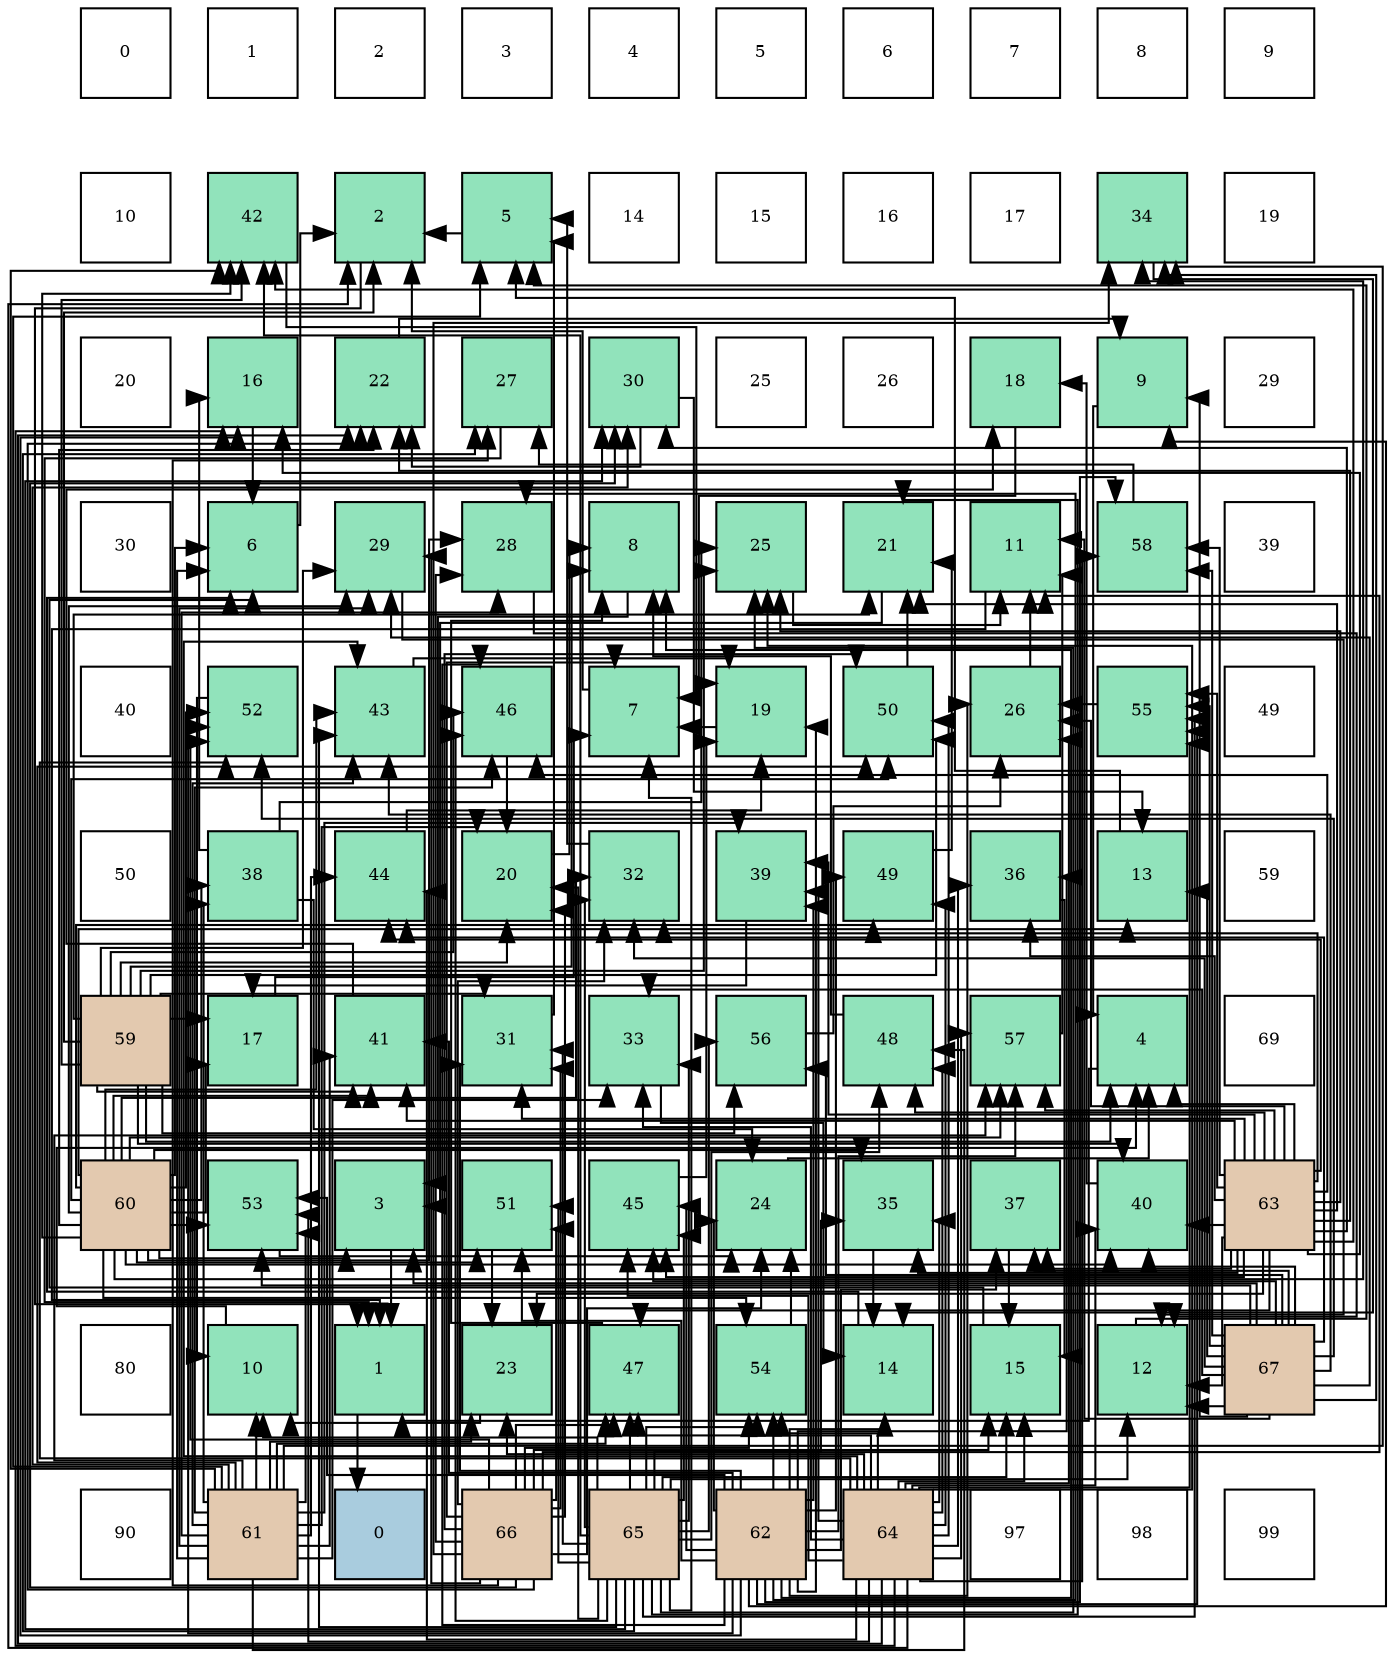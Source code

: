 digraph layout{
 rankdir=TB;
 splines=ortho;
 node [style=filled shape=square fixedsize=true width=0.6];
0[label="0", fontsize=8, fillcolor="#ffffff"];
1[label="1", fontsize=8, fillcolor="#ffffff"];
2[label="2", fontsize=8, fillcolor="#ffffff"];
3[label="3", fontsize=8, fillcolor="#ffffff"];
4[label="4", fontsize=8, fillcolor="#ffffff"];
5[label="5", fontsize=8, fillcolor="#ffffff"];
6[label="6", fontsize=8, fillcolor="#ffffff"];
7[label="7", fontsize=8, fillcolor="#ffffff"];
8[label="8", fontsize=8, fillcolor="#ffffff"];
9[label="9", fontsize=8, fillcolor="#ffffff"];
10[label="10", fontsize=8, fillcolor="#ffffff"];
11[label="42", fontsize=8, fillcolor="#91e3bb"];
12[label="2", fontsize=8, fillcolor="#91e3bb"];
13[label="5", fontsize=8, fillcolor="#91e3bb"];
14[label="14", fontsize=8, fillcolor="#ffffff"];
15[label="15", fontsize=8, fillcolor="#ffffff"];
16[label="16", fontsize=8, fillcolor="#ffffff"];
17[label="17", fontsize=8, fillcolor="#ffffff"];
18[label="34", fontsize=8, fillcolor="#91e3bb"];
19[label="19", fontsize=8, fillcolor="#ffffff"];
20[label="20", fontsize=8, fillcolor="#ffffff"];
21[label="16", fontsize=8, fillcolor="#91e3bb"];
22[label="22", fontsize=8, fillcolor="#91e3bb"];
23[label="27", fontsize=8, fillcolor="#91e3bb"];
24[label="30", fontsize=8, fillcolor="#91e3bb"];
25[label="25", fontsize=8, fillcolor="#ffffff"];
26[label="26", fontsize=8, fillcolor="#ffffff"];
27[label="18", fontsize=8, fillcolor="#91e3bb"];
28[label="9", fontsize=8, fillcolor="#91e3bb"];
29[label="29", fontsize=8, fillcolor="#ffffff"];
30[label="30", fontsize=8, fillcolor="#ffffff"];
31[label="6", fontsize=8, fillcolor="#91e3bb"];
32[label="29", fontsize=8, fillcolor="#91e3bb"];
33[label="28", fontsize=8, fillcolor="#91e3bb"];
34[label="8", fontsize=8, fillcolor="#91e3bb"];
35[label="25", fontsize=8, fillcolor="#91e3bb"];
36[label="21", fontsize=8, fillcolor="#91e3bb"];
37[label="11", fontsize=8, fillcolor="#91e3bb"];
38[label="58", fontsize=8, fillcolor="#91e3bb"];
39[label="39", fontsize=8, fillcolor="#ffffff"];
40[label="40", fontsize=8, fillcolor="#ffffff"];
41[label="52", fontsize=8, fillcolor="#91e3bb"];
42[label="43", fontsize=8, fillcolor="#91e3bb"];
43[label="46", fontsize=8, fillcolor="#91e3bb"];
44[label="7", fontsize=8, fillcolor="#91e3bb"];
45[label="19", fontsize=8, fillcolor="#91e3bb"];
46[label="50", fontsize=8, fillcolor="#91e3bb"];
47[label="26", fontsize=8, fillcolor="#91e3bb"];
48[label="55", fontsize=8, fillcolor="#91e3bb"];
49[label="49", fontsize=8, fillcolor="#ffffff"];
50[label="50", fontsize=8, fillcolor="#ffffff"];
51[label="38", fontsize=8, fillcolor="#91e3bb"];
52[label="44", fontsize=8, fillcolor="#91e3bb"];
53[label="20", fontsize=8, fillcolor="#91e3bb"];
54[label="32", fontsize=8, fillcolor="#91e3bb"];
55[label="39", fontsize=8, fillcolor="#91e3bb"];
56[label="49", fontsize=8, fillcolor="#91e3bb"];
57[label="36", fontsize=8, fillcolor="#91e3bb"];
58[label="13", fontsize=8, fillcolor="#91e3bb"];
59[label="59", fontsize=8, fillcolor="#ffffff"];
60[label="59", fontsize=8, fillcolor="#e3c9af"];
61[label="17", fontsize=8, fillcolor="#91e3bb"];
62[label="41", fontsize=8, fillcolor="#91e3bb"];
63[label="31", fontsize=8, fillcolor="#91e3bb"];
64[label="33", fontsize=8, fillcolor="#91e3bb"];
65[label="56", fontsize=8, fillcolor="#91e3bb"];
66[label="48", fontsize=8, fillcolor="#91e3bb"];
67[label="57", fontsize=8, fillcolor="#91e3bb"];
68[label="4", fontsize=8, fillcolor="#91e3bb"];
69[label="69", fontsize=8, fillcolor="#ffffff"];
70[label="60", fontsize=8, fillcolor="#e3c9af"];
71[label="53", fontsize=8, fillcolor="#91e3bb"];
72[label="3", fontsize=8, fillcolor="#91e3bb"];
73[label="51", fontsize=8, fillcolor="#91e3bb"];
74[label="45", fontsize=8, fillcolor="#91e3bb"];
75[label="24", fontsize=8, fillcolor="#91e3bb"];
76[label="35", fontsize=8, fillcolor="#91e3bb"];
77[label="37", fontsize=8, fillcolor="#91e3bb"];
78[label="40", fontsize=8, fillcolor="#91e3bb"];
79[label="63", fontsize=8, fillcolor="#e3c9af"];
80[label="80", fontsize=8, fillcolor="#ffffff"];
81[label="10", fontsize=8, fillcolor="#91e3bb"];
82[label="1", fontsize=8, fillcolor="#91e3bb"];
83[label="23", fontsize=8, fillcolor="#91e3bb"];
84[label="47", fontsize=8, fillcolor="#91e3bb"];
85[label="54", fontsize=8, fillcolor="#91e3bb"];
86[label="14", fontsize=8, fillcolor="#91e3bb"];
87[label="15", fontsize=8, fillcolor="#91e3bb"];
88[label="12", fontsize=8, fillcolor="#91e3bb"];
89[label="67", fontsize=8, fillcolor="#e3c9af"];
90[label="90", fontsize=8, fillcolor="#ffffff"];
91[label="61", fontsize=8, fillcolor="#e3c9af"];
92[label="0", fontsize=8, fillcolor="#a9ccde"];
93[label="66", fontsize=8, fillcolor="#e3c9af"];
94[label="65", fontsize=8, fillcolor="#e3c9af"];
95[label="62", fontsize=8, fillcolor="#e3c9af"];
96[label="64", fontsize=8, fillcolor="#e3c9af"];
97[label="97", fontsize=8, fillcolor="#ffffff"];
98[label="98", fontsize=8, fillcolor="#ffffff"];
99[label="99", fontsize=8, fillcolor="#ffffff"];
edge [constraint=false, style=vis];82 -> 92;
12 -> 82;
72 -> 82;
68 -> 82;
13 -> 12;
31 -> 12;
44 -> 12;
34 -> 72;
28 -> 68;
81 -> 68;
37 -> 82;
88 -> 13;
58 -> 13;
86 -> 31;
87 -> 31;
21 -> 31;
61 -> 44;
27 -> 44;
45 -> 44;
53 -> 34;
36 -> 72;
22 -> 28;
83 -> 81;
75 -> 68;
35 -> 37;
47 -> 37;
23 -> 82;
33 -> 88;
32 -> 88;
24 -> 58;
24 -> 22;
63 -> 13;
54 -> 13;
64 -> 86;
18 -> 86;
76 -> 86;
57 -> 87;
77 -> 87;
51 -> 21;
51 -> 75;
51 -> 35;
55 -> 61;
78 -> 27;
62 -> 27;
11 -> 45;
42 -> 45;
52 -> 45;
74 -> 45;
43 -> 53;
84 -> 34;
66 -> 34;
56 -> 36;
46 -> 36;
73 -> 83;
41 -> 81;
71 -> 75;
85 -> 75;
48 -> 47;
65 -> 47;
67 -> 37;
38 -> 23;
60 -> 12;
60 -> 68;
60 -> 34;
60 -> 61;
60 -> 53;
60 -> 36;
60 -> 35;
60 -> 32;
60 -> 63;
60 -> 78;
60 -> 62;
60 -> 11;
60 -> 43;
60 -> 46;
60 -> 65;
70 -> 72;
70 -> 31;
70 -> 58;
70 -> 61;
70 -> 22;
70 -> 33;
70 -> 32;
70 -> 54;
70 -> 18;
70 -> 76;
70 -> 51;
70 -> 78;
70 -> 62;
70 -> 11;
70 -> 42;
70 -> 56;
70 -> 46;
70 -> 73;
70 -> 41;
70 -> 71;
70 -> 85;
70 -> 67;
91 -> 13;
91 -> 31;
91 -> 81;
91 -> 53;
91 -> 83;
91 -> 33;
91 -> 32;
91 -> 24;
91 -> 64;
91 -> 18;
91 -> 51;
91 -> 55;
91 -> 62;
91 -> 11;
91 -> 42;
91 -> 52;
91 -> 43;
91 -> 84;
91 -> 66;
91 -> 46;
91 -> 71;
91 -> 67;
95 -> 34;
95 -> 28;
95 -> 86;
95 -> 21;
95 -> 45;
95 -> 75;
95 -> 47;
95 -> 33;
95 -> 63;
95 -> 57;
95 -> 77;
95 -> 55;
95 -> 62;
95 -> 74;
95 -> 43;
95 -> 56;
95 -> 73;
95 -> 41;
95 -> 71;
95 -> 85;
95 -> 48;
95 -> 67;
95 -> 38;
79 -> 68;
79 -> 88;
79 -> 21;
79 -> 36;
79 -> 22;
79 -> 83;
79 -> 35;
79 -> 47;
79 -> 24;
79 -> 63;
79 -> 54;
79 -> 76;
79 -> 57;
79 -> 77;
79 -> 55;
79 -> 78;
79 -> 62;
79 -> 11;
79 -> 52;
79 -> 74;
79 -> 43;
79 -> 84;
79 -> 66;
79 -> 48;
79 -> 67;
79 -> 38;
96 -> 12;
96 -> 87;
96 -> 21;
96 -> 22;
96 -> 83;
96 -> 35;
96 -> 47;
96 -> 64;
96 -> 76;
96 -> 57;
96 -> 55;
96 -> 78;
96 -> 42;
96 -> 52;
96 -> 74;
96 -> 84;
96 -> 66;
96 -> 56;
96 -> 46;
96 -> 41;
96 -> 71;
96 -> 85;
96 -> 48;
96 -> 67;
96 -> 38;
94 -> 44;
94 -> 81;
94 -> 88;
94 -> 87;
94 -> 53;
94 -> 36;
94 -> 35;
94 -> 23;
94 -> 24;
94 -> 63;
94 -> 54;
94 -> 64;
94 -> 76;
94 -> 11;
94 -> 42;
94 -> 74;
94 -> 43;
94 -> 84;
94 -> 66;
94 -> 73;
94 -> 85;
94 -> 48;
94 -> 65;
93 -> 44;
93 -> 37;
93 -> 87;
93 -> 53;
93 -> 22;
93 -> 75;
93 -> 23;
93 -> 33;
93 -> 32;
93 -> 24;
93 -> 63;
93 -> 54;
93 -> 18;
93 -> 84;
93 -> 46;
93 -> 73;
93 -> 41;
93 -> 85;
89 -> 72;
89 -> 28;
89 -> 37;
89 -> 88;
89 -> 58;
89 -> 32;
89 -> 54;
89 -> 64;
89 -> 18;
89 -> 77;
89 -> 78;
89 -> 42;
89 -> 52;
89 -> 74;
89 -> 41;
89 -> 71;
89 -> 48;
89 -> 65;
89 -> 38;
edge [constraint=true, style=invis];
0 -> 10 -> 20 -> 30 -> 40 -> 50 -> 60 -> 70 -> 80 -> 90;
1 -> 11 -> 21 -> 31 -> 41 -> 51 -> 61 -> 71 -> 81 -> 91;
2 -> 12 -> 22 -> 32 -> 42 -> 52 -> 62 -> 72 -> 82 -> 92;
3 -> 13 -> 23 -> 33 -> 43 -> 53 -> 63 -> 73 -> 83 -> 93;
4 -> 14 -> 24 -> 34 -> 44 -> 54 -> 64 -> 74 -> 84 -> 94;
5 -> 15 -> 25 -> 35 -> 45 -> 55 -> 65 -> 75 -> 85 -> 95;
6 -> 16 -> 26 -> 36 -> 46 -> 56 -> 66 -> 76 -> 86 -> 96;
7 -> 17 -> 27 -> 37 -> 47 -> 57 -> 67 -> 77 -> 87 -> 97;
8 -> 18 -> 28 -> 38 -> 48 -> 58 -> 68 -> 78 -> 88 -> 98;
9 -> 19 -> 29 -> 39 -> 49 -> 59 -> 69 -> 79 -> 89 -> 99;
rank = same {0 -> 1 -> 2 -> 3 -> 4 -> 5 -> 6 -> 7 -> 8 -> 9};
rank = same {10 -> 11 -> 12 -> 13 -> 14 -> 15 -> 16 -> 17 -> 18 -> 19};
rank = same {20 -> 21 -> 22 -> 23 -> 24 -> 25 -> 26 -> 27 -> 28 -> 29};
rank = same {30 -> 31 -> 32 -> 33 -> 34 -> 35 -> 36 -> 37 -> 38 -> 39};
rank = same {40 -> 41 -> 42 -> 43 -> 44 -> 45 -> 46 -> 47 -> 48 -> 49};
rank = same {50 -> 51 -> 52 -> 53 -> 54 -> 55 -> 56 -> 57 -> 58 -> 59};
rank = same {60 -> 61 -> 62 -> 63 -> 64 -> 65 -> 66 -> 67 -> 68 -> 69};
rank = same {70 -> 71 -> 72 -> 73 -> 74 -> 75 -> 76 -> 77 -> 78 -> 79};
rank = same {80 -> 81 -> 82 -> 83 -> 84 -> 85 -> 86 -> 87 -> 88 -> 89};
rank = same {90 -> 91 -> 92 -> 93 -> 94 -> 95 -> 96 -> 97 -> 98 -> 99};
}